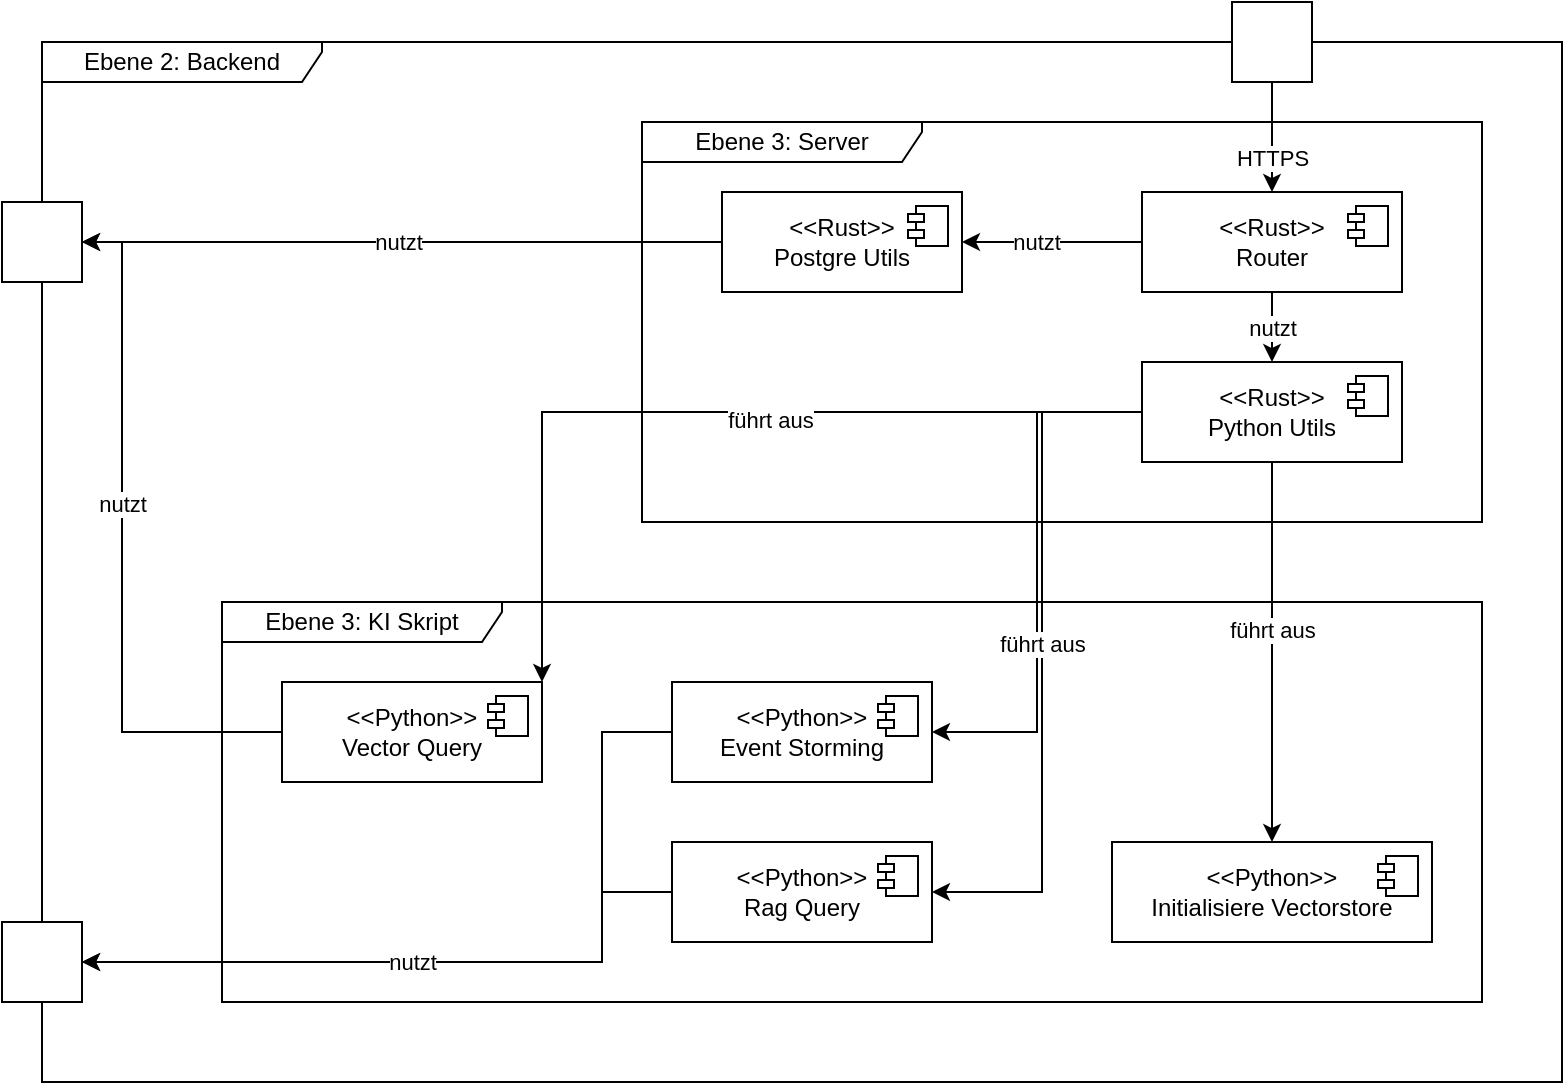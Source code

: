 <mxfile version="24.4.13" type="device">
  <diagram name="Page-1" id="ktCp2K8LZhTt_rozi5CK">
    <mxGraphModel dx="304" dy="225" grid="1" gridSize="10" guides="1" tooltips="1" connect="1" arrows="1" fold="1" page="1" pageScale="1" pageWidth="827" pageHeight="1169" math="0" shadow="0">
      <root>
        <mxCell id="0" />
        <mxCell id="1" parent="0" />
        <mxCell id="ixln0vm2sEUoa1xezSHx-1" value="Ebene 2: Backend" style="shape=umlFrame;whiteSpace=wrap;html=1;pointerEvents=0;width=140;height=20;" parent="1" vertex="1">
          <mxGeometry x="40" y="40" width="760" height="520" as="geometry" />
        </mxCell>
        <mxCell id="ixln0vm2sEUoa1xezSHx-2" value="" style="whiteSpace=wrap;html=1;aspect=fixed;" parent="1" vertex="1">
          <mxGeometry x="635" y="20" width="40" height="40" as="geometry" />
        </mxCell>
        <mxCell id="ixln0vm2sEUoa1xezSHx-3" value="" style="whiteSpace=wrap;html=1;aspect=fixed;" parent="1" vertex="1">
          <mxGeometry x="20" y="480" width="40" height="40" as="geometry" />
        </mxCell>
        <mxCell id="ixln0vm2sEUoa1xezSHx-4" value="&lt;div&gt;&amp;lt;&amp;lt;Rust&amp;gt;&amp;gt;&lt;/div&gt;&lt;div&gt;Router&lt;/div&gt;" style="html=1;dropTarget=0;whiteSpace=wrap;" parent="1" vertex="1">
          <mxGeometry x="590" y="115" width="130" height="50" as="geometry" />
        </mxCell>
        <mxCell id="ixln0vm2sEUoa1xezSHx-5" value="" style="shape=module;jettyWidth=8;jettyHeight=4;" parent="ixln0vm2sEUoa1xezSHx-4" vertex="1">
          <mxGeometry x="1" width="20" height="20" relative="1" as="geometry">
            <mxPoint x="-27" y="7" as="offset" />
          </mxGeometry>
        </mxCell>
        <mxCell id="ixln0vm2sEUoa1xezSHx-6" value="Ebene 3: Server" style="shape=umlFrame;whiteSpace=wrap;html=1;pointerEvents=0;width=140;height=20;" parent="1" vertex="1">
          <mxGeometry x="340" y="80" width="420" height="200" as="geometry" />
        </mxCell>
        <mxCell id="g3Y2_PPJZfDxpz8Cd1QU-16" style="edgeStyle=orthogonalEdgeStyle;rounded=0;orthogonalLoop=1;jettySize=auto;html=1;exitX=0;exitY=0.5;exitDx=0;exitDy=0;entryX=1;entryY=0.5;entryDx=0;entryDy=0;" parent="1" source="ixln0vm2sEUoa1xezSHx-7" target="g3Y2_PPJZfDxpz8Cd1QU-6" edge="1">
          <mxGeometry relative="1" as="geometry" />
        </mxCell>
        <mxCell id="ixln0vm2sEUoa1xezSHx-7" value="&lt;div&gt;&amp;lt;&amp;lt;Rust&amp;gt;&amp;gt;&lt;/div&gt;&lt;div&gt;Python Utils&lt;/div&gt;" style="html=1;dropTarget=0;whiteSpace=wrap;" parent="1" vertex="1">
          <mxGeometry x="590" y="200" width="130" height="50" as="geometry" />
        </mxCell>
        <mxCell id="ixln0vm2sEUoa1xezSHx-8" value="" style="shape=module;jettyWidth=8;jettyHeight=4;" parent="ixln0vm2sEUoa1xezSHx-7" vertex="1">
          <mxGeometry x="1" width="20" height="20" relative="1" as="geometry">
            <mxPoint x="-27" y="7" as="offset" />
          </mxGeometry>
        </mxCell>
        <mxCell id="ixln0vm2sEUoa1xezSHx-9" value="&lt;div&gt;&amp;lt;&amp;lt;Rust&amp;gt;&amp;gt;&lt;/div&gt;&lt;div&gt;Postgre Utils&lt;/div&gt;" style="html=1;dropTarget=0;whiteSpace=wrap;" parent="1" vertex="1">
          <mxGeometry x="380" y="115" width="120" height="50" as="geometry" />
        </mxCell>
        <mxCell id="ixln0vm2sEUoa1xezSHx-10" value="" style="shape=module;jettyWidth=8;jettyHeight=4;" parent="ixln0vm2sEUoa1xezSHx-9" vertex="1">
          <mxGeometry x="1" width="20" height="20" relative="1" as="geometry">
            <mxPoint x="-27" y="7" as="offset" />
          </mxGeometry>
        </mxCell>
        <mxCell id="ixln0vm2sEUoa1xezSHx-11" value="" style="endArrow=classic;html=1;rounded=0;entryX=0.5;entryY=0;entryDx=0;entryDy=0;exitX=0.5;exitY=1;exitDx=0;exitDy=0;" parent="1" source="ixln0vm2sEUoa1xezSHx-2" target="ixln0vm2sEUoa1xezSHx-4" edge="1">
          <mxGeometry width="50" height="50" relative="1" as="geometry">
            <mxPoint x="360" y="225" as="sourcePoint" />
            <mxPoint x="480" y="225" as="targetPoint" />
          </mxGeometry>
        </mxCell>
        <mxCell id="ixln0vm2sEUoa1xezSHx-12" value="HTTPS" style="edgeLabel;html=1;align=center;verticalAlign=middle;resizable=0;points=[];" parent="ixln0vm2sEUoa1xezSHx-11" vertex="1" connectable="0">
          <mxGeometry x="-0.15" y="1" relative="1" as="geometry">
            <mxPoint x="-1" y="14" as="offset" />
          </mxGeometry>
        </mxCell>
        <mxCell id="ixln0vm2sEUoa1xezSHx-13" value="" style="endArrow=classic;html=1;rounded=0;entryX=1;entryY=0.5;entryDx=0;entryDy=0;exitX=0;exitY=0.5;exitDx=0;exitDy=0;" parent="1" source="ixln0vm2sEUoa1xezSHx-4" target="ixln0vm2sEUoa1xezSHx-9" edge="1">
          <mxGeometry width="50" height="50" relative="1" as="geometry">
            <mxPoint x="585" y="70" as="sourcePoint" />
            <mxPoint x="585" y="130" as="targetPoint" />
          </mxGeometry>
        </mxCell>
        <mxCell id="ixln0vm2sEUoa1xezSHx-14" value="nutzt" style="edgeLabel;html=1;align=center;verticalAlign=middle;resizable=0;points=[];" parent="ixln0vm2sEUoa1xezSHx-13" vertex="1" connectable="0">
          <mxGeometry x="-0.15" y="1" relative="1" as="geometry">
            <mxPoint x="-15" y="-1" as="offset" />
          </mxGeometry>
        </mxCell>
        <mxCell id="ixln0vm2sEUoa1xezSHx-15" value="" style="endArrow=classic;html=1;rounded=0;entryX=0.5;entryY=0;entryDx=0;entryDy=0;exitX=0.5;exitY=1;exitDx=0;exitDy=0;" parent="1" source="ixln0vm2sEUoa1xezSHx-4" target="ixln0vm2sEUoa1xezSHx-7" edge="1">
          <mxGeometry width="50" height="50" relative="1" as="geometry">
            <mxPoint x="520" y="155" as="sourcePoint" />
            <mxPoint x="390" y="155" as="targetPoint" />
          </mxGeometry>
        </mxCell>
        <mxCell id="ixln0vm2sEUoa1xezSHx-16" value="nutzt" style="edgeLabel;html=1;align=center;verticalAlign=middle;resizable=0;points=[];" parent="ixln0vm2sEUoa1xezSHx-15" vertex="1" connectable="0">
          <mxGeometry x="-0.15" y="1" relative="1" as="geometry">
            <mxPoint x="-1" y="3" as="offset" />
          </mxGeometry>
        </mxCell>
        <mxCell id="ixln0vm2sEUoa1xezSHx-18" value="" style="endArrow=classic;html=1;rounded=0;entryX=1;entryY=0.5;entryDx=0;entryDy=0;exitX=0;exitY=0.5;exitDx=0;exitDy=0;" parent="1" source="ixln0vm2sEUoa1xezSHx-9" target="g3Y2_PPJZfDxpz8Cd1QU-1" edge="1">
          <mxGeometry width="50" height="50" relative="1" as="geometry">
            <mxPoint x="340" y="220" as="sourcePoint" />
            <mxPoint x="178.8" y="145.28" as="targetPoint" />
          </mxGeometry>
        </mxCell>
        <mxCell id="ixln0vm2sEUoa1xezSHx-19" value="nutzt" style="edgeLabel;html=1;align=center;verticalAlign=middle;resizable=0;points=[];" parent="ixln0vm2sEUoa1xezSHx-18" vertex="1" connectable="0">
          <mxGeometry x="-0.15" y="1" relative="1" as="geometry">
            <mxPoint x="-26" y="-1" as="offset" />
          </mxGeometry>
        </mxCell>
        <mxCell id="ixln0vm2sEUoa1xezSHx-20" value="Ebene 3: KI Skript" style="shape=umlFrame;whiteSpace=wrap;html=1;pointerEvents=0;width=140;height=20;" parent="1" vertex="1">
          <mxGeometry x="130" y="320" width="630" height="200" as="geometry" />
        </mxCell>
        <mxCell id="ixln0vm2sEUoa1xezSHx-21" value="&lt;div&gt;&amp;lt;&amp;lt;Python&amp;gt;&amp;gt;&lt;/div&gt;&lt;div&gt;Initialisiere Vectorstore&lt;/div&gt;" style="html=1;dropTarget=0;whiteSpace=wrap;" parent="1" vertex="1">
          <mxGeometry x="575" y="440" width="160" height="50" as="geometry" />
        </mxCell>
        <mxCell id="ixln0vm2sEUoa1xezSHx-22" value="" style="shape=module;jettyWidth=8;jettyHeight=4;" parent="ixln0vm2sEUoa1xezSHx-21" vertex="1">
          <mxGeometry x="1" width="20" height="20" relative="1" as="geometry">
            <mxPoint x="-27" y="7" as="offset" />
          </mxGeometry>
        </mxCell>
        <mxCell id="ixln0vm2sEUoa1xezSHx-23" value="&lt;div&gt;&amp;lt;&amp;lt;Python&amp;gt;&amp;gt;&lt;/div&gt;&lt;div&gt;Rag Query&lt;/div&gt;" style="html=1;dropTarget=0;whiteSpace=wrap;" parent="1" vertex="1">
          <mxGeometry x="355" y="440" width="130" height="50" as="geometry" />
        </mxCell>
        <mxCell id="ixln0vm2sEUoa1xezSHx-24" value="" style="shape=module;jettyWidth=8;jettyHeight=4;" parent="ixln0vm2sEUoa1xezSHx-23" vertex="1">
          <mxGeometry x="1" width="20" height="20" relative="1" as="geometry">
            <mxPoint x="-27" y="7" as="offset" />
          </mxGeometry>
        </mxCell>
        <mxCell id="g3Y2_PPJZfDxpz8Cd1QU-1" value="" style="whiteSpace=wrap;html=1;aspect=fixed;" parent="1" vertex="1">
          <mxGeometry x="20" y="120" width="40" height="40" as="geometry" />
        </mxCell>
        <mxCell id="g3Y2_PPJZfDxpz8Cd1QU-4" value="" style="endArrow=classic;html=1;rounded=0;entryX=1;entryY=0.5;entryDx=0;entryDy=0;exitX=0;exitY=0.5;exitDx=0;exitDy=0;" parent="1" source="ixln0vm2sEUoa1xezSHx-23" target="ixln0vm2sEUoa1xezSHx-3" edge="1">
          <mxGeometry width="50" height="50" relative="1" as="geometry">
            <mxPoint x="220" y="620" as="sourcePoint" />
            <mxPoint x="40" y="620" as="targetPoint" />
            <Array as="points">
              <mxPoint x="320" y="465" />
              <mxPoint x="320" y="500" />
            </Array>
          </mxGeometry>
        </mxCell>
        <mxCell id="g3Y2_PPJZfDxpz8Cd1QU-6" value="&lt;div&gt;&amp;lt;&amp;lt;Python&amp;gt;&amp;gt;&lt;/div&gt;&lt;div&gt;Event Storming&lt;/div&gt;" style="html=1;dropTarget=0;whiteSpace=wrap;" parent="1" vertex="1">
          <mxGeometry x="355" y="360" width="130" height="50" as="geometry" />
        </mxCell>
        <mxCell id="g3Y2_PPJZfDxpz8Cd1QU-7" value="" style="shape=module;jettyWidth=8;jettyHeight=4;" parent="g3Y2_PPJZfDxpz8Cd1QU-6" vertex="1">
          <mxGeometry x="1" width="20" height="20" relative="1" as="geometry">
            <mxPoint x="-27" y="7" as="offset" />
          </mxGeometry>
        </mxCell>
        <mxCell id="g3Y2_PPJZfDxpz8Cd1QU-8" value="&lt;div&gt;&amp;lt;&amp;lt;Python&amp;gt;&amp;gt;&lt;/div&gt;&lt;div&gt;Vector Query&lt;/div&gt;" style="html=1;dropTarget=0;whiteSpace=wrap;" parent="1" vertex="1">
          <mxGeometry x="160" y="360" width="130" height="50" as="geometry" />
        </mxCell>
        <mxCell id="g3Y2_PPJZfDxpz8Cd1QU-9" value="" style="shape=module;jettyWidth=8;jettyHeight=4;" parent="g3Y2_PPJZfDxpz8Cd1QU-8" vertex="1">
          <mxGeometry x="1" width="20" height="20" relative="1" as="geometry">
            <mxPoint x="-27" y="7" as="offset" />
          </mxGeometry>
        </mxCell>
        <mxCell id="g3Y2_PPJZfDxpz8Cd1QU-10" value="" style="endArrow=classic;html=1;rounded=0;entryX=1;entryY=0.5;entryDx=0;entryDy=0;exitX=0;exitY=0.5;exitDx=0;exitDy=0;" parent="1" source="g3Y2_PPJZfDxpz8Cd1QU-8" target="g3Y2_PPJZfDxpz8Cd1QU-1" edge="1">
          <mxGeometry width="50" height="50" relative="1" as="geometry">
            <mxPoint x="150" y="350" as="sourcePoint" />
            <mxPoint x="-30" y="350" as="targetPoint" />
            <Array as="points">
              <mxPoint x="80" y="385" />
              <mxPoint x="80" y="140" />
            </Array>
          </mxGeometry>
        </mxCell>
        <mxCell id="g3Y2_PPJZfDxpz8Cd1QU-11" value="nutzt" style="edgeLabel;html=1;align=center;verticalAlign=middle;resizable=0;points=[];" parent="g3Y2_PPJZfDxpz8Cd1QU-10" vertex="1" connectable="0">
          <mxGeometry x="-0.15" y="1" relative="1" as="geometry">
            <mxPoint x="1" y="-48" as="offset" />
          </mxGeometry>
        </mxCell>
        <mxCell id="g3Y2_PPJZfDxpz8Cd1QU-12" value="" style="endArrow=classic;html=1;rounded=0;exitX=0;exitY=0.5;exitDx=0;exitDy=0;entryX=1;entryY=0;entryDx=0;entryDy=0;" parent="1" source="ixln0vm2sEUoa1xezSHx-7" target="g3Y2_PPJZfDxpz8Cd1QU-8" edge="1">
          <mxGeometry width="50" height="50" relative="1" as="geometry">
            <mxPoint x="604" y="345" as="sourcePoint" />
            <mxPoint x="410" y="350" as="targetPoint" />
            <Array as="points">
              <mxPoint x="290" y="225" />
            </Array>
          </mxGeometry>
        </mxCell>
        <mxCell id="g3Y2_PPJZfDxpz8Cd1QU-13" value="führt aus" style="edgeLabel;html=1;align=center;verticalAlign=middle;resizable=0;points=[];" parent="g3Y2_PPJZfDxpz8Cd1QU-12" vertex="1" connectable="0">
          <mxGeometry x="-0.15" y="1" relative="1" as="geometry">
            <mxPoint x="-1" y="3" as="offset" />
          </mxGeometry>
        </mxCell>
        <mxCell id="g3Y2_PPJZfDxpz8Cd1QU-14" value="" style="endArrow=classic;html=1;rounded=0;exitX=0;exitY=0.5;exitDx=0;exitDy=0;entryX=1;entryY=0.5;entryDx=0;entryDy=0;" parent="1" source="ixln0vm2sEUoa1xezSHx-7" target="ixln0vm2sEUoa1xezSHx-23" edge="1">
          <mxGeometry width="50" height="50" relative="1" as="geometry">
            <mxPoint x="560" y="680" as="sourcePoint" />
            <mxPoint x="370" y="830" as="targetPoint" />
            <Array as="points">
              <mxPoint x="540" y="225" />
              <mxPoint x="540" y="465" />
            </Array>
          </mxGeometry>
        </mxCell>
        <mxCell id="g3Y2_PPJZfDxpz8Cd1QU-15" value="führt aus" style="edgeLabel;html=1;align=center;verticalAlign=middle;resizable=0;points=[];" parent="g3Y2_PPJZfDxpz8Cd1QU-14" vertex="1" connectable="0">
          <mxGeometry x="-0.15" y="1" relative="1" as="geometry">
            <mxPoint x="-1" y="19" as="offset" />
          </mxGeometry>
        </mxCell>
        <mxCell id="g3Y2_PPJZfDxpz8Cd1QU-17" value="" style="endArrow=classic;html=1;rounded=0;exitX=0.5;exitY=1;exitDx=0;exitDy=0;entryX=0.5;entryY=0;entryDx=0;entryDy=0;" parent="1" source="ixln0vm2sEUoa1xezSHx-7" target="ixln0vm2sEUoa1xezSHx-21" edge="1">
          <mxGeometry width="50" height="50" relative="1" as="geometry">
            <mxPoint x="740" y="585" as="sourcePoint" />
            <mxPoint x="550" y="735" as="targetPoint" />
            <Array as="points" />
          </mxGeometry>
        </mxCell>
        <mxCell id="g3Y2_PPJZfDxpz8Cd1QU-18" value="führt aus" style="edgeLabel;html=1;align=center;verticalAlign=middle;resizable=0;points=[];" parent="g3Y2_PPJZfDxpz8Cd1QU-17" vertex="1" connectable="0">
          <mxGeometry x="-0.15" y="1" relative="1" as="geometry">
            <mxPoint x="-1" y="3" as="offset" />
          </mxGeometry>
        </mxCell>
        <mxCell id="g3Y2_PPJZfDxpz8Cd1QU-19" value="" style="endArrow=classic;html=1;rounded=0;entryX=1;entryY=0.5;entryDx=0;entryDy=0;exitX=0;exitY=0.5;exitDx=0;exitDy=0;" parent="1" source="g3Y2_PPJZfDxpz8Cd1QU-6" target="ixln0vm2sEUoa1xezSHx-3" edge="1">
          <mxGeometry width="50" height="50" relative="1" as="geometry">
            <mxPoint x="230" y="630" as="sourcePoint" />
            <mxPoint x="50" y="630" as="targetPoint" />
            <Array as="points">
              <mxPoint x="320" y="385" />
              <mxPoint x="320" y="500" />
            </Array>
          </mxGeometry>
        </mxCell>
        <mxCell id="g3Y2_PPJZfDxpz8Cd1QU-20" value="nutzt" style="edgeLabel;html=1;align=center;verticalAlign=middle;resizable=0;points=[];" parent="g3Y2_PPJZfDxpz8Cd1QU-19" vertex="1" connectable="0">
          <mxGeometry x="-0.15" y="1" relative="1" as="geometry">
            <mxPoint x="-71" y="-1" as="offset" />
          </mxGeometry>
        </mxCell>
      </root>
    </mxGraphModel>
  </diagram>
</mxfile>
